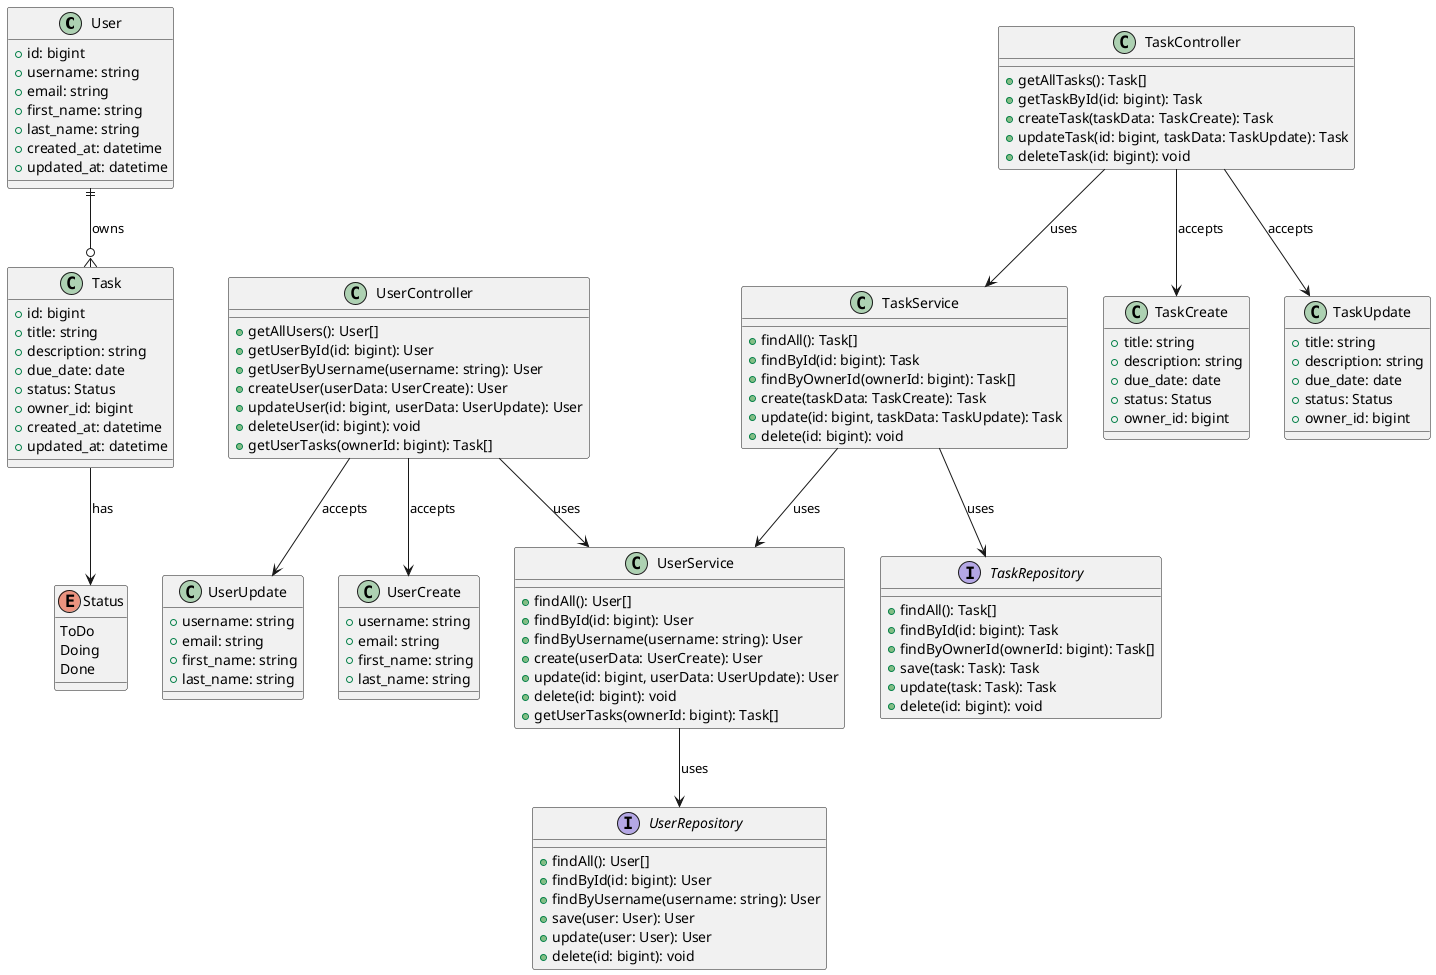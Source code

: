 @startuml
!define class(x) class x
!define interface(x) interface x

' Backend Domain Models
class User {
  +id: bigint
  +username: string
  +email: string
  +first_name: string
  +last_name: string
  +created_at: datetime
  +updated_at: datetime
}

class Task {
  +id: bigint
  +title: string
  +description: string
  +due_date: date
  +status: Status
  +owner_id: bigint
  +created_at: datetime
  +updated_at: datetime
}

enum Status {
  ToDo
  Doing
  Done
}

' Backend Controllers
class UserController {
  +getAllUsers(): User[]
  +getUserById(id: bigint): User
  +getUserByUsername(username: string): User
  +createUser(userData: UserCreate): User
  +updateUser(id: bigint, userData: UserUpdate): User
  +deleteUser(id: bigint): void
  +getUserTasks(ownerId: bigint): Task[]
}

class TaskController {
  +getAllTasks(): Task[]
  +getTaskById(id: bigint): Task
  +createTask(taskData: TaskCreate): Task
  +updateTask(id: bigint, taskData: TaskUpdate): Task
  +deleteTask(id: bigint): void
}

' Backend Services
class UserService {
  +findAll(): User[]
  +findById(id: bigint): User
  +findByUsername(username: string): User
  +create(userData: UserCreate): User
  +update(id: bigint, userData: UserUpdate): User
  +delete(id: bigint): void
  +getUserTasks(ownerId: bigint): Task[]
}

class TaskService {
  +findAll(): Task[]
  +findById(id: bigint): Task
  +findByOwnerId(ownerId: bigint): Task[]
  +create(taskData: TaskCreate): Task
  +update(id: bigint, taskData: TaskUpdate): Task
  +delete(id: bigint): void
}

' Backend Repositories
interface UserRepository {
  +findAll(): User[]
  +findById(id: bigint): User
  +findByUsername(username: string): User
  +save(user: User): User
  +update(user: User): User
  +delete(id: bigint): void
}

interface TaskRepository {
  +findAll(): Task[]
  +findById(id: bigint): Task
  +findByOwnerId(ownerId: bigint): Task[]
  +save(task: Task): Task
  +update(task: Task): Task
  +delete(id: bigint): void
}

' DTOs
class UserCreate {
  +username: string
  +email: string
  +first_name: string
  +last_name: string
}

class UserUpdate {
  +username: string
  +email: string
  +first_name: string
  +last_name: string
}

class TaskCreate {
  +title: string
  +description: string
  +due_date: date
  +status: Status
  +owner_id: bigint
}

class TaskUpdate {
  +title: string
  +description: string
  +due_date: date
  +status: Status
  +owner_id: bigint
}

' Relationships
User ||--o{ Task : "owns"
UserController --> UserService : "uses"
TaskController --> TaskService : "uses"
UserService --> UserRepository : "uses"
TaskService --> TaskRepository : "uses"
TaskService --> UserService : "uses"

UserController --> UserCreate : "accepts"
UserController --> UserUpdate : "accepts"
TaskController --> TaskCreate : "accepts"
TaskController --> TaskUpdate : "accepts"

Task --> Status : "has"

@enduml 